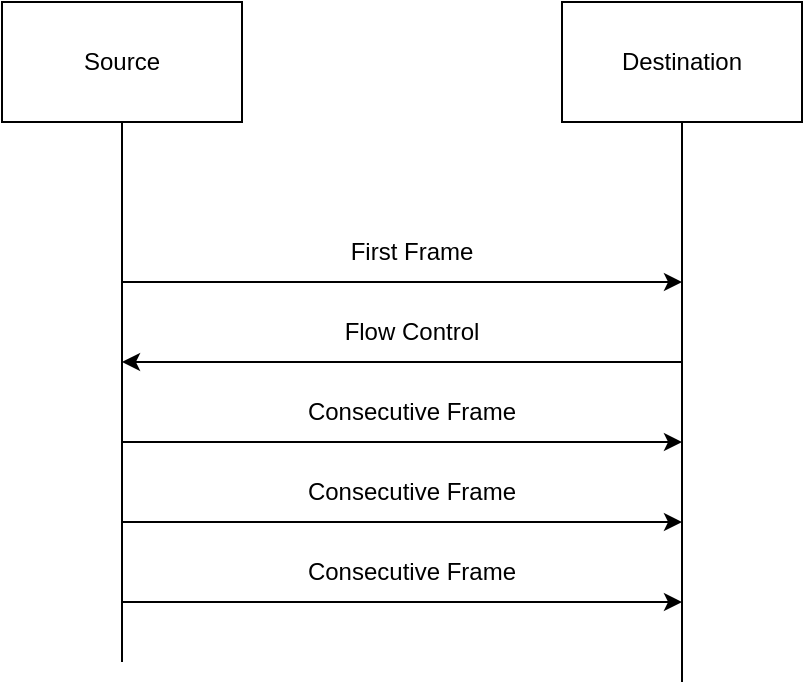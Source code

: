 <mxfile version="24.8.2">
  <diagram name="Page-1" id="aAY0Zg2tUIm1X3uQ7Gg4">
    <mxGraphModel dx="1533" dy="374" grid="1" gridSize="10" guides="1" tooltips="1" connect="1" arrows="1" fold="1" page="1" pageScale="1" pageWidth="850" pageHeight="1100" math="0" shadow="0">
      <root>
        <mxCell id="0" />
        <mxCell id="1" parent="0" />
        <mxCell id="Kj56Fj0iodcM1ozijozk-1" value="Source" style="rounded=0;whiteSpace=wrap;html=1;" vertex="1" parent="1">
          <mxGeometry x="-720" y="180" width="120" height="60" as="geometry" />
        </mxCell>
        <mxCell id="Kj56Fj0iodcM1ozijozk-2" value="Destination" style="rounded=0;whiteSpace=wrap;html=1;" vertex="1" parent="1">
          <mxGeometry x="-440" y="180" width="120" height="60" as="geometry" />
        </mxCell>
        <mxCell id="Kj56Fj0iodcM1ozijozk-3" value="" style="endArrow=none;html=1;rounded=0;entryX=0.5;entryY=1;entryDx=0;entryDy=0;" edge="1" parent="1" target="Kj56Fj0iodcM1ozijozk-1">
          <mxGeometry width="50" height="50" relative="1" as="geometry">
            <mxPoint x="-660" y="510" as="sourcePoint" />
            <mxPoint x="-290" y="380" as="targetPoint" />
          </mxGeometry>
        </mxCell>
        <mxCell id="Kj56Fj0iodcM1ozijozk-4" value="" style="endArrow=none;html=1;rounded=0;entryX=0.5;entryY=1;entryDx=0;entryDy=0;" edge="1" parent="1" target="Kj56Fj0iodcM1ozijozk-2">
          <mxGeometry width="50" height="50" relative="1" as="geometry">
            <mxPoint x="-380" y="520" as="sourcePoint" />
            <mxPoint x="-290" y="380" as="targetPoint" />
          </mxGeometry>
        </mxCell>
        <mxCell id="Kj56Fj0iodcM1ozijozk-5" value="" style="endArrow=classic;html=1;rounded=0;" edge="1" parent="1">
          <mxGeometry width="50" height="50" relative="1" as="geometry">
            <mxPoint x="-660" y="320" as="sourcePoint" />
            <mxPoint x="-380" y="320" as="targetPoint" />
          </mxGeometry>
        </mxCell>
        <mxCell id="Kj56Fj0iodcM1ozijozk-6" value="First Frame" style="text;html=1;align=center;verticalAlign=middle;whiteSpace=wrap;rounded=0;" vertex="1" parent="1">
          <mxGeometry x="-550" y="290" width="70" height="30" as="geometry" />
        </mxCell>
        <mxCell id="Kj56Fj0iodcM1ozijozk-7" value="" style="endArrow=classic;html=1;rounded=0;" edge="1" parent="1">
          <mxGeometry width="50" height="50" relative="1" as="geometry">
            <mxPoint x="-380" y="360" as="sourcePoint" />
            <mxPoint x="-660" y="360" as="targetPoint" />
          </mxGeometry>
        </mxCell>
        <mxCell id="Kj56Fj0iodcM1ozijozk-8" value="Flow Control" style="text;html=1;align=center;verticalAlign=middle;whiteSpace=wrap;rounded=0;" vertex="1" parent="1">
          <mxGeometry x="-550" y="330" width="70" height="30" as="geometry" />
        </mxCell>
        <mxCell id="Kj56Fj0iodcM1ozijozk-9" value="" style="endArrow=classic;html=1;rounded=0;" edge="1" parent="1">
          <mxGeometry width="50" height="50" relative="1" as="geometry">
            <mxPoint x="-660" y="400" as="sourcePoint" />
            <mxPoint x="-380" y="400" as="targetPoint" />
          </mxGeometry>
        </mxCell>
        <mxCell id="Kj56Fj0iodcM1ozijozk-10" value="Consecutive Frame" style="text;html=1;align=center;verticalAlign=middle;whiteSpace=wrap;rounded=0;" vertex="1" parent="1">
          <mxGeometry x="-570" y="370" width="110" height="30" as="geometry" />
        </mxCell>
        <mxCell id="Kj56Fj0iodcM1ozijozk-11" value="" style="endArrow=classic;html=1;rounded=0;" edge="1" parent="1">
          <mxGeometry width="50" height="50" relative="1" as="geometry">
            <mxPoint x="-660" y="440" as="sourcePoint" />
            <mxPoint x="-380" y="440" as="targetPoint" />
          </mxGeometry>
        </mxCell>
        <mxCell id="Kj56Fj0iodcM1ozijozk-12" value="Consecutive Frame" style="text;html=1;align=center;verticalAlign=middle;whiteSpace=wrap;rounded=0;" vertex="1" parent="1">
          <mxGeometry x="-570" y="410" width="110" height="30" as="geometry" />
        </mxCell>
        <mxCell id="Kj56Fj0iodcM1ozijozk-13" value="" style="endArrow=classic;html=1;rounded=0;" edge="1" parent="1">
          <mxGeometry width="50" height="50" relative="1" as="geometry">
            <mxPoint x="-660" y="480" as="sourcePoint" />
            <mxPoint x="-380" y="480" as="targetPoint" />
          </mxGeometry>
        </mxCell>
        <mxCell id="Kj56Fj0iodcM1ozijozk-14" value="Consecutive Frame" style="text;html=1;align=center;verticalAlign=middle;whiteSpace=wrap;rounded=0;" vertex="1" parent="1">
          <mxGeometry x="-570" y="450" width="110" height="30" as="geometry" />
        </mxCell>
      </root>
    </mxGraphModel>
  </diagram>
</mxfile>

